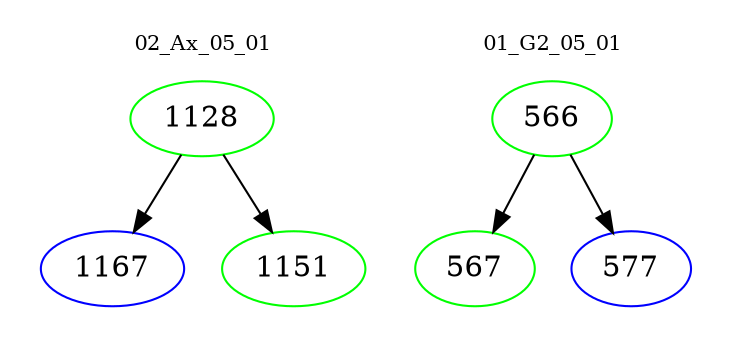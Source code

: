 digraph{
subgraph cluster_0 {
color = white
label = "02_Ax_05_01";
fontsize=10;
T0_1128 [label="1128", color="green"]
T0_1128 -> T0_1167 [color="black"]
T0_1167 [label="1167", color="blue"]
T0_1128 -> T0_1151 [color="black"]
T0_1151 [label="1151", color="green"]
}
subgraph cluster_1 {
color = white
label = "01_G2_05_01";
fontsize=10;
T1_566 [label="566", color="green"]
T1_566 -> T1_567 [color="black"]
T1_567 [label="567", color="green"]
T1_566 -> T1_577 [color="black"]
T1_577 [label="577", color="blue"]
}
}
